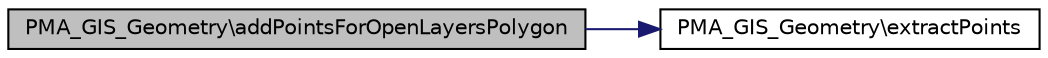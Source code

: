 digraph G
{
  edge [fontname="Helvetica",fontsize="10",labelfontname="Helvetica",labelfontsize="10"];
  node [fontname="Helvetica",fontsize="10",shape=record];
  rankdir="LR";
  Node1 [label="PMA_GIS_Geometry\\addPointsForOpenLayersPolygon",height=0.2,width=0.4,color="black", fillcolor="grey75", style="filled" fontcolor="black"];
  Node1 -> Node2 [color="midnightblue",fontsize="10",style="solid",fontname="Helvetica"];
  Node2 [label="PMA_GIS_Geometry\\extractPoints",height=0.2,width=0.4,color="black", fillcolor="white", style="filled",URL="$classPMA__GIS__Geometry.html#a5033e347b1a9d6479b25de6af865fc8c",tooltip="Extracts points, scales and returns them as an array."];
}
